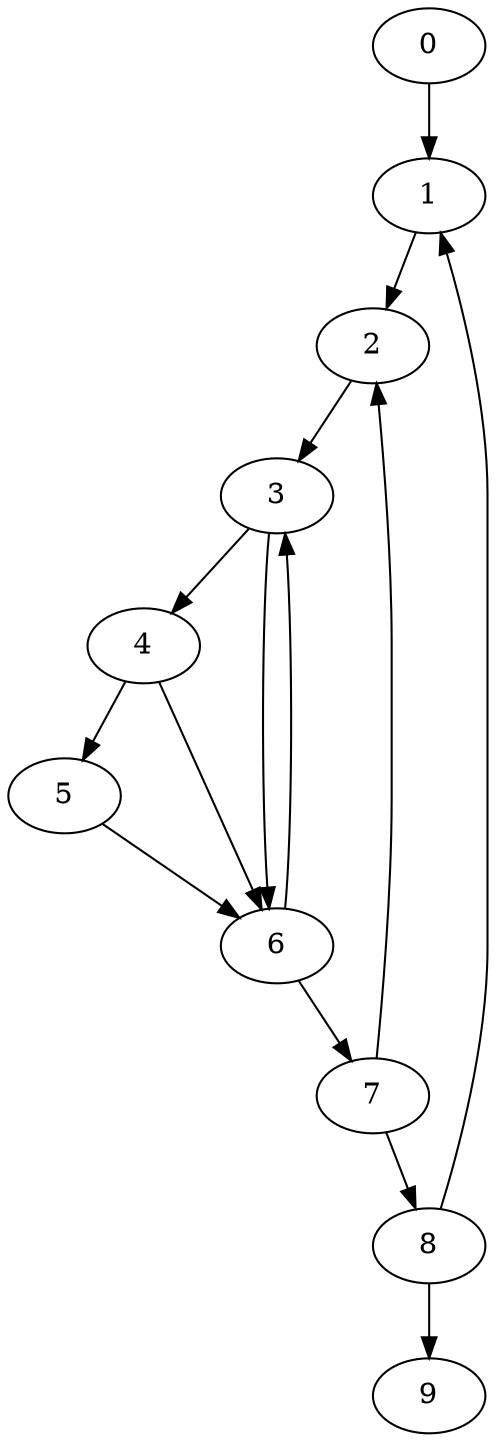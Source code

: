 digraph {
	0
	1
	2
	3
	4
	5
	6
	7
	8
	9
	8 -> 1
	0 -> 1
	3 -> 4
	3 -> 6
	4 -> 6
	5 -> 6
	6 -> 7
	7 -> 8
	8 -> 9
	2 -> 3
	6 -> 3
	4 -> 5
	1 -> 2
	7 -> 2
}
